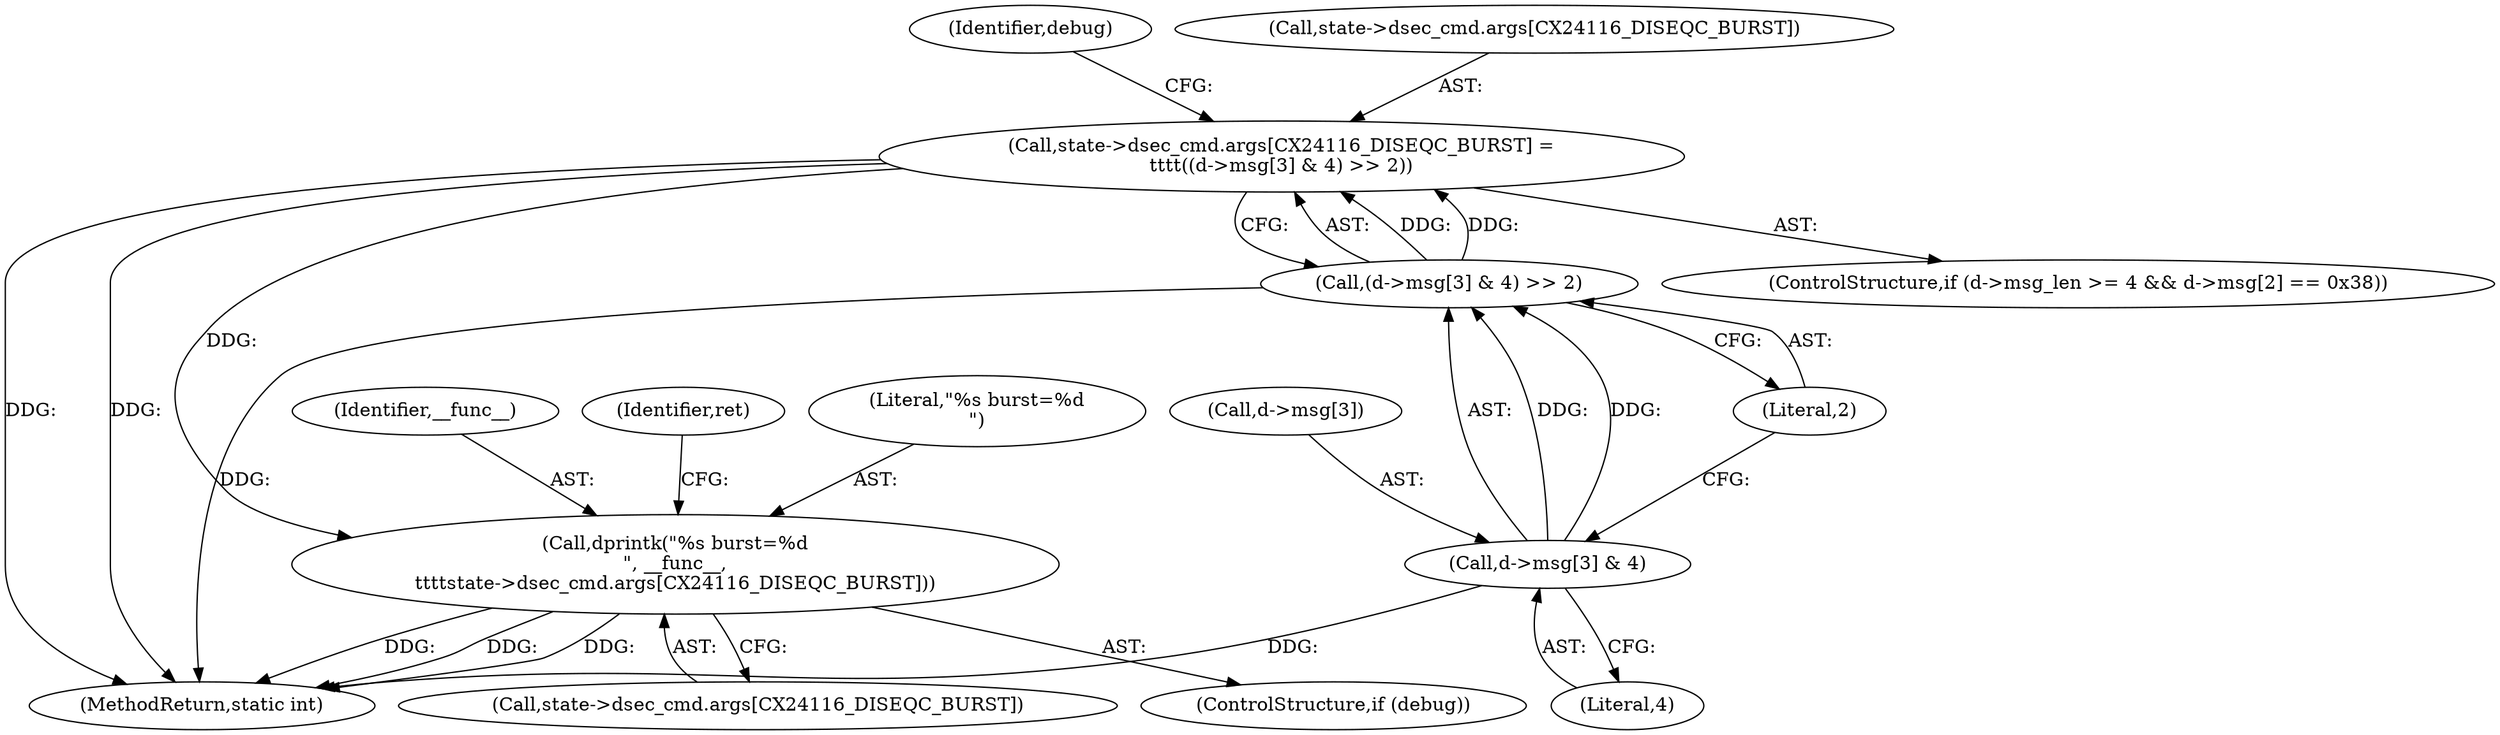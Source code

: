 digraph "0_linux_1fa2337a315a2448c5434f41e00d56b01a22283c@array" {
"1000251" [label="(Call,state->dsec_cmd.args[CX24116_DISEQC_BURST] =\n\t\t\t\t((d->msg[3] & 4) >> 2))"];
"1000259" [label="(Call,(d->msg[3] & 4) >> 2)"];
"1000260" [label="(Call,d->msg[3] & 4)"];
"1000270" [label="(Call,dprintk(\"%s burst=%d\n\", __func__,\n\t\t\t\tstate->dsec_cmd.args[CX24116_DISEQC_BURST]))"];
"1000251" [label="(Call,state->dsec_cmd.args[CX24116_DISEQC_BURST] =\n\t\t\t\t((d->msg[3] & 4) >> 2))"];
"1000268" [label="(ControlStructure,if (debug))"];
"1000271" [label="(Literal,\"%s burst=%d\n\")"];
"1000325" [label="(MethodReturn,static int)"];
"1000259" [label="(Call,(d->msg[3] & 4) >> 2)"];
"1000266" [label="(Literal,4)"];
"1000269" [label="(Identifier,debug)"];
"1000252" [label="(Call,state->dsec_cmd.args[CX24116_DISEQC_BURST])"];
"1000270" [label="(Call,dprintk(\"%s burst=%d\n\", __func__,\n\t\t\t\tstate->dsec_cmd.args[CX24116_DISEQC_BURST]))"];
"1000260" [label="(Call,d->msg[3] & 4)"];
"1000261" [label="(Call,d->msg[3])"];
"1000273" [label="(Call,state->dsec_cmd.args[CX24116_DISEQC_BURST])"];
"1000237" [label="(ControlStructure,if (d->msg_len >= 4 && d->msg[2] == 0x38))"];
"1000267" [label="(Literal,2)"];
"1000272" [label="(Identifier,__func__)"];
"1000281" [label="(Identifier,ret)"];
"1000251" -> "1000237"  [label="AST: "];
"1000251" -> "1000259"  [label="CFG: "];
"1000252" -> "1000251"  [label="AST: "];
"1000259" -> "1000251"  [label="AST: "];
"1000269" -> "1000251"  [label="CFG: "];
"1000251" -> "1000325"  [label="DDG: "];
"1000251" -> "1000325"  [label="DDG: "];
"1000259" -> "1000251"  [label="DDG: "];
"1000259" -> "1000251"  [label="DDG: "];
"1000251" -> "1000270"  [label="DDG: "];
"1000259" -> "1000267"  [label="CFG: "];
"1000260" -> "1000259"  [label="AST: "];
"1000267" -> "1000259"  [label="AST: "];
"1000259" -> "1000325"  [label="DDG: "];
"1000260" -> "1000259"  [label="DDG: "];
"1000260" -> "1000259"  [label="DDG: "];
"1000260" -> "1000266"  [label="CFG: "];
"1000261" -> "1000260"  [label="AST: "];
"1000266" -> "1000260"  [label="AST: "];
"1000267" -> "1000260"  [label="CFG: "];
"1000260" -> "1000325"  [label="DDG: "];
"1000270" -> "1000268"  [label="AST: "];
"1000270" -> "1000273"  [label="CFG: "];
"1000271" -> "1000270"  [label="AST: "];
"1000272" -> "1000270"  [label="AST: "];
"1000273" -> "1000270"  [label="AST: "];
"1000281" -> "1000270"  [label="CFG: "];
"1000270" -> "1000325"  [label="DDG: "];
"1000270" -> "1000325"  [label="DDG: "];
"1000270" -> "1000325"  [label="DDG: "];
}

